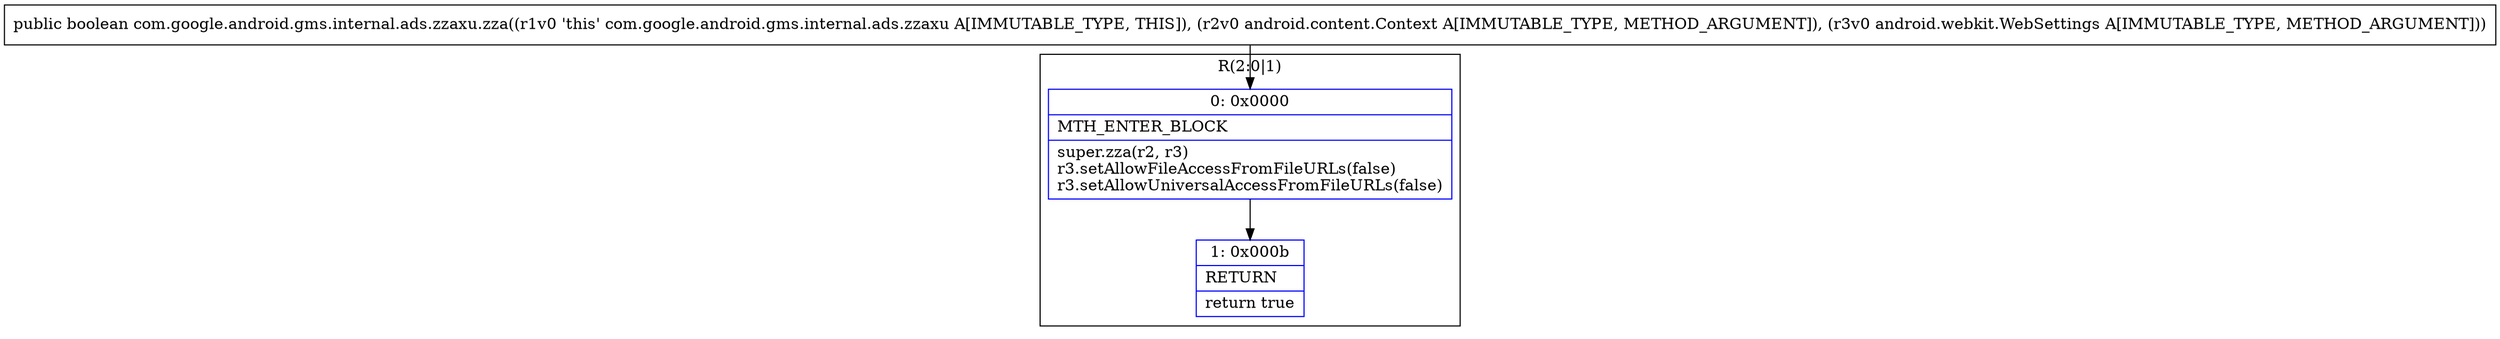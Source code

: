digraph "CFG forcom.google.android.gms.internal.ads.zzaxu.zza(Landroid\/content\/Context;Landroid\/webkit\/WebSettings;)Z" {
subgraph cluster_Region_786411023 {
label = "R(2:0|1)";
node [shape=record,color=blue];
Node_0 [shape=record,label="{0\:\ 0x0000|MTH_ENTER_BLOCK\l|super.zza(r2, r3)\lr3.setAllowFileAccessFromFileURLs(false)\lr3.setAllowUniversalAccessFromFileURLs(false)\l}"];
Node_1 [shape=record,label="{1\:\ 0x000b|RETURN\l|return true\l}"];
}
MethodNode[shape=record,label="{public boolean com.google.android.gms.internal.ads.zzaxu.zza((r1v0 'this' com.google.android.gms.internal.ads.zzaxu A[IMMUTABLE_TYPE, THIS]), (r2v0 android.content.Context A[IMMUTABLE_TYPE, METHOD_ARGUMENT]), (r3v0 android.webkit.WebSettings A[IMMUTABLE_TYPE, METHOD_ARGUMENT])) }"];
MethodNode -> Node_0;
Node_0 -> Node_1;
}

